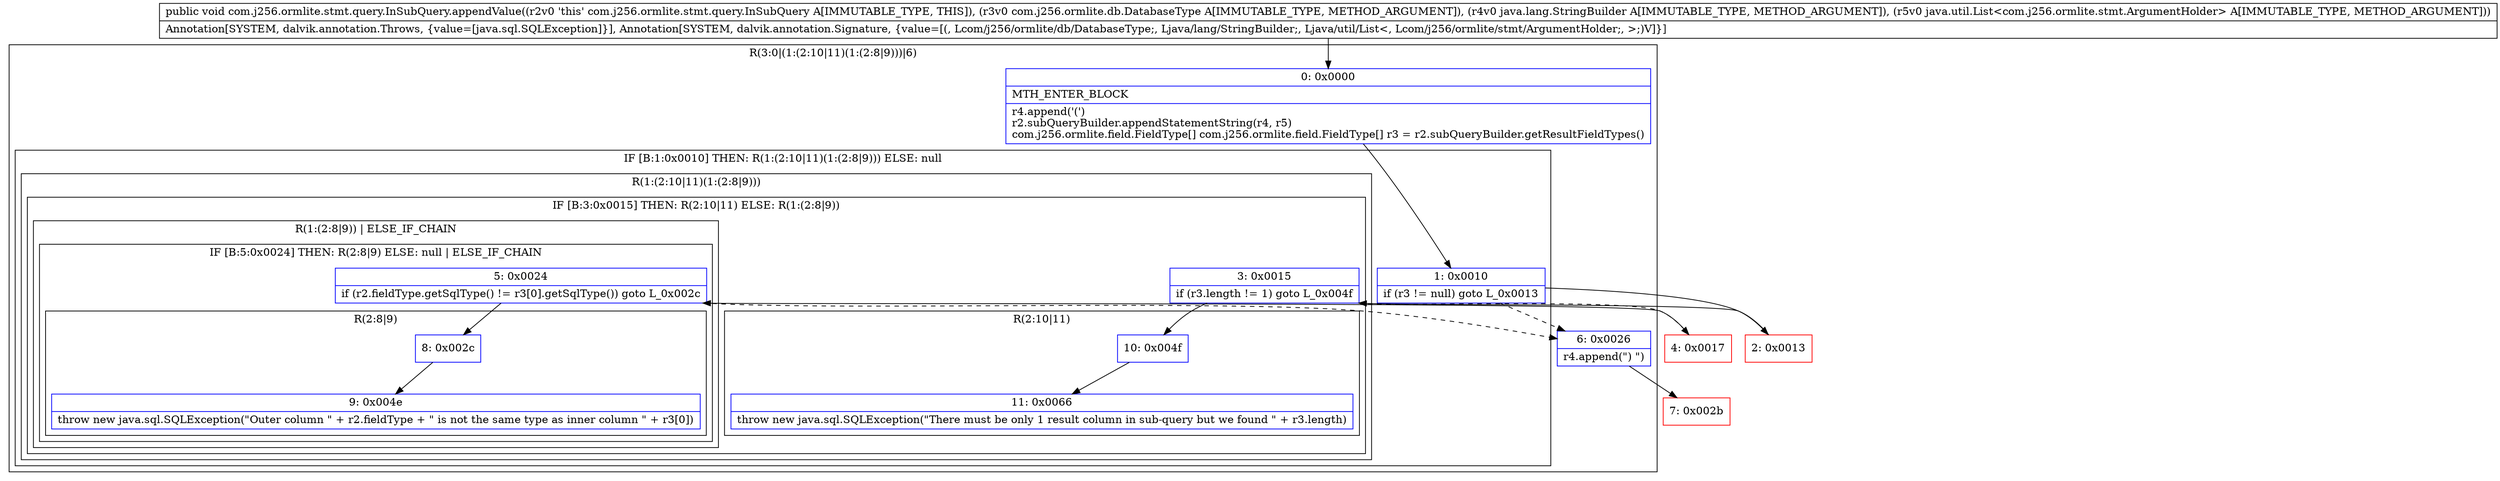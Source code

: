 digraph "CFG forcom.j256.ormlite.stmt.query.InSubQuery.appendValue(Lcom\/j256\/ormlite\/db\/DatabaseType;Ljava\/lang\/StringBuilder;Ljava\/util\/List;)V" {
subgraph cluster_Region_266858586 {
label = "R(3:0|(1:(2:10|11)(1:(2:8|9)))|6)";
node [shape=record,color=blue];
Node_0 [shape=record,label="{0\:\ 0x0000|MTH_ENTER_BLOCK\l|r4.append('(')\lr2.subQueryBuilder.appendStatementString(r4, r5)\lcom.j256.ormlite.field.FieldType[] com.j256.ormlite.field.FieldType[] r3 = r2.subQueryBuilder.getResultFieldTypes()\l}"];
subgraph cluster_IfRegion_978122959 {
label = "IF [B:1:0x0010] THEN: R(1:(2:10|11)(1:(2:8|9))) ELSE: null";
node [shape=record,color=blue];
Node_1 [shape=record,label="{1\:\ 0x0010|if (r3 != null) goto L_0x0013\l}"];
subgraph cluster_Region_1476363491 {
label = "R(1:(2:10|11)(1:(2:8|9)))";
node [shape=record,color=blue];
subgraph cluster_IfRegion_234222595 {
label = "IF [B:3:0x0015] THEN: R(2:10|11) ELSE: R(1:(2:8|9))";
node [shape=record,color=blue];
Node_3 [shape=record,label="{3\:\ 0x0015|if (r3.length != 1) goto L_0x004f\l}"];
subgraph cluster_Region_525766156 {
label = "R(2:10|11)";
node [shape=record,color=blue];
Node_10 [shape=record,label="{10\:\ 0x004f}"];
Node_11 [shape=record,label="{11\:\ 0x0066|throw new java.sql.SQLException(\"There must be only 1 result column in sub\-query but we found \" + r3.length)\l}"];
}
subgraph cluster_Region_1187211971 {
label = "R(1:(2:8|9)) | ELSE_IF_CHAIN\l";
node [shape=record,color=blue];
subgraph cluster_IfRegion_788777116 {
label = "IF [B:5:0x0024] THEN: R(2:8|9) ELSE: null | ELSE_IF_CHAIN\l";
node [shape=record,color=blue];
Node_5 [shape=record,label="{5\:\ 0x0024|if (r2.fieldType.getSqlType() != r3[0].getSqlType()) goto L_0x002c\l}"];
subgraph cluster_Region_1918158643 {
label = "R(2:8|9)";
node [shape=record,color=blue];
Node_8 [shape=record,label="{8\:\ 0x002c}"];
Node_9 [shape=record,label="{9\:\ 0x004e|throw new java.sql.SQLException(\"Outer column \" + r2.fieldType + \" is not the same type as inner column \" + r3[0])\l}"];
}
}
}
}
}
}
Node_6 [shape=record,label="{6\:\ 0x0026|r4.append(\") \")\l}"];
}
Node_2 [shape=record,color=red,label="{2\:\ 0x0013}"];
Node_4 [shape=record,color=red,label="{4\:\ 0x0017}"];
Node_7 [shape=record,color=red,label="{7\:\ 0x002b}"];
MethodNode[shape=record,label="{public void com.j256.ormlite.stmt.query.InSubQuery.appendValue((r2v0 'this' com.j256.ormlite.stmt.query.InSubQuery A[IMMUTABLE_TYPE, THIS]), (r3v0 com.j256.ormlite.db.DatabaseType A[IMMUTABLE_TYPE, METHOD_ARGUMENT]), (r4v0 java.lang.StringBuilder A[IMMUTABLE_TYPE, METHOD_ARGUMENT]), (r5v0 java.util.List\<com.j256.ormlite.stmt.ArgumentHolder\> A[IMMUTABLE_TYPE, METHOD_ARGUMENT]))  | Annotation[SYSTEM, dalvik.annotation.Throws, \{value=[java.sql.SQLException]\}], Annotation[SYSTEM, dalvik.annotation.Signature, \{value=[(, Lcom\/j256\/ormlite\/db\/DatabaseType;, Ljava\/lang\/StringBuilder;, Ljava\/util\/List\<, Lcom\/j256\/ormlite\/stmt\/ArgumentHolder;, \>;)V]\}]\l}"];
MethodNode -> Node_0;
Node_0 -> Node_1;
Node_1 -> Node_2;
Node_1 -> Node_6[style=dashed];
Node_3 -> Node_4[style=dashed];
Node_3 -> Node_10;
Node_10 -> Node_11;
Node_5 -> Node_6[style=dashed];
Node_5 -> Node_8;
Node_8 -> Node_9;
Node_6 -> Node_7;
Node_2 -> Node_3;
Node_4 -> Node_5;
}

